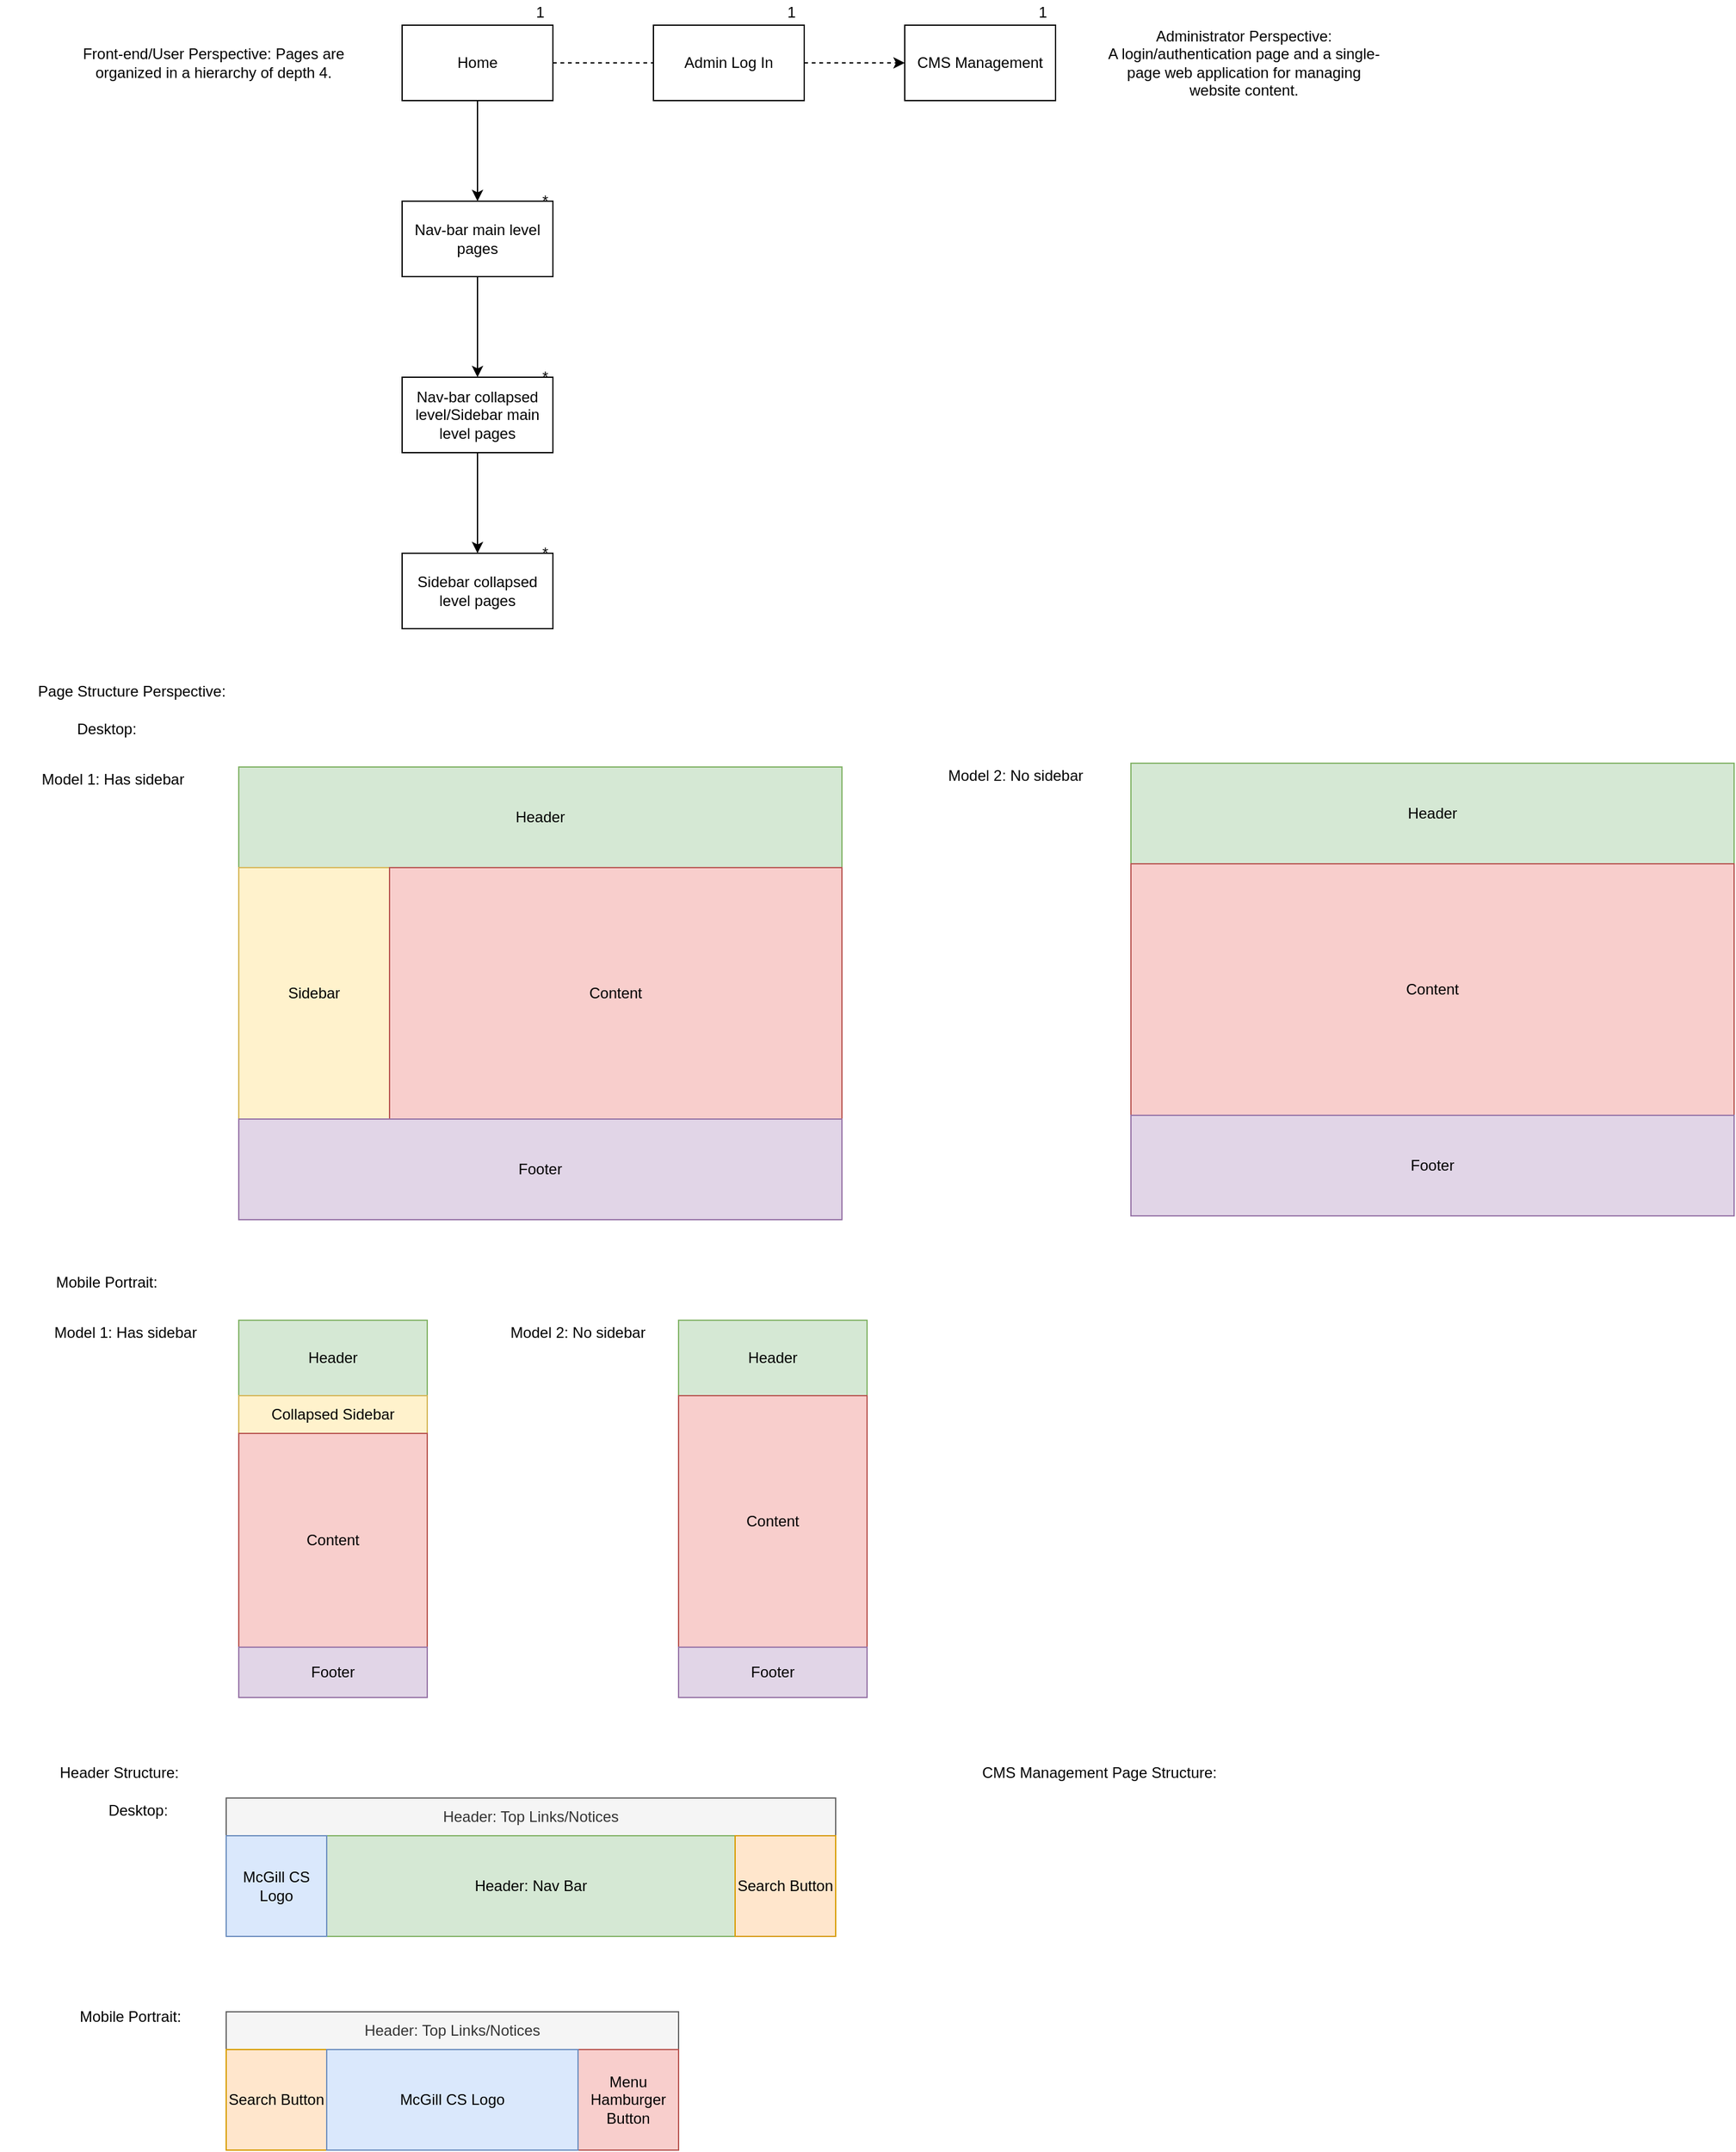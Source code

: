 <mxfile version="13.8.3" type="github">
  <diagram id="QSnDFyake2PTy4IfMd56" name="Page-1">
    <mxGraphModel dx="782" dy="437" grid="1" gridSize="10" guides="1" tooltips="1" connect="1" arrows="1" fold="1" page="1" pageScale="1" pageWidth="1169" pageHeight="1654" math="0" shadow="0">
      <root>
        <mxCell id="0" />
        <mxCell id="1" parent="0" />
        <mxCell id="RUTWPTI_gtGOaxQETF4y-32" value="" style="edgeStyle=orthogonalEdgeStyle;rounded=0;orthogonalLoop=1;jettySize=auto;html=1;" parent="1" source="RUTWPTI_gtGOaxQETF4y-24" target="RUTWPTI_gtGOaxQETF4y-31" edge="1">
          <mxGeometry relative="1" as="geometry" />
        </mxCell>
        <mxCell id="RUTWPTI_gtGOaxQETF4y-46" value="" style="edgeStyle=orthogonalEdgeStyle;rounded=0;orthogonalLoop=1;jettySize=auto;html=1;endArrow=none;endFill=0;dashed=1;" parent="1" source="RUTWPTI_gtGOaxQETF4y-24" target="RUTWPTI_gtGOaxQETF4y-45" edge="1">
          <mxGeometry relative="1" as="geometry" />
        </mxCell>
        <mxCell id="RUTWPTI_gtGOaxQETF4y-24" value="Home" style="rounded=0;whiteSpace=wrap;html=1;" parent="1" vertex="1">
          <mxGeometry x="320" y="60" width="120" height="60" as="geometry" />
        </mxCell>
        <mxCell id="RUTWPTI_gtGOaxQETF4y-37" value="" style="edgeStyle=orthogonalEdgeStyle;rounded=0;orthogonalLoop=1;jettySize=auto;html=1;" parent="1" source="RUTWPTI_gtGOaxQETF4y-31" target="RUTWPTI_gtGOaxQETF4y-36" edge="1">
          <mxGeometry relative="1" as="geometry" />
        </mxCell>
        <mxCell id="RUTWPTI_gtGOaxQETF4y-31" value="Nav-bar main level pages" style="rounded=0;whiteSpace=wrap;html=1;" parent="1" vertex="1">
          <mxGeometry x="320" y="200" width="120" height="60" as="geometry" />
        </mxCell>
        <mxCell id="RUTWPTI_gtGOaxQETF4y-35" value="*" style="text;html=1;strokeColor=none;fillColor=none;align=center;verticalAlign=middle;whiteSpace=wrap;rounded=0;" parent="1" vertex="1">
          <mxGeometry x="414" y="190" width="40" height="20" as="geometry" />
        </mxCell>
        <mxCell id="RUTWPTI_gtGOaxQETF4y-41" value="" style="edgeStyle=orthogonalEdgeStyle;rounded=0;orthogonalLoop=1;jettySize=auto;html=1;" parent="1" source="RUTWPTI_gtGOaxQETF4y-36" target="RUTWPTI_gtGOaxQETF4y-40" edge="1">
          <mxGeometry relative="1" as="geometry" />
        </mxCell>
        <mxCell id="RUTWPTI_gtGOaxQETF4y-36" value="Nav-bar collapsed level/Sidebar main level pages" style="rounded=0;whiteSpace=wrap;html=1;" parent="1" vertex="1">
          <mxGeometry x="320" y="340" width="120" height="60" as="geometry" />
        </mxCell>
        <mxCell id="RUTWPTI_gtGOaxQETF4y-38" value="1" style="text;html=1;strokeColor=none;fillColor=none;align=center;verticalAlign=middle;whiteSpace=wrap;rounded=0;" parent="1" vertex="1">
          <mxGeometry x="610" y="40" width="40" height="20" as="geometry" />
        </mxCell>
        <mxCell id="RUTWPTI_gtGOaxQETF4y-39" value="*" style="text;html=1;strokeColor=none;fillColor=none;align=center;verticalAlign=middle;whiteSpace=wrap;rounded=0;" parent="1" vertex="1">
          <mxGeometry x="414" y="330" width="40" height="20" as="geometry" />
        </mxCell>
        <mxCell id="RUTWPTI_gtGOaxQETF4y-40" value="Sidebar collapsed level pages" style="rounded=0;whiteSpace=wrap;html=1;" parent="1" vertex="1">
          <mxGeometry x="320" y="480" width="120" height="60" as="geometry" />
        </mxCell>
        <mxCell id="RUTWPTI_gtGOaxQETF4y-42" value="*" style="text;html=1;strokeColor=none;fillColor=none;align=center;verticalAlign=middle;whiteSpace=wrap;rounded=0;" parent="1" vertex="1">
          <mxGeometry x="414" y="470" width="40" height="20" as="geometry" />
        </mxCell>
        <mxCell id="RUTWPTI_gtGOaxQETF4y-43" value="Front-end/User Perspective: Pages are organized in a hierarchy of depth 4." style="text;html=1;strokeColor=none;fillColor=none;align=center;verticalAlign=middle;whiteSpace=wrap;rounded=0;" parent="1" vertex="1">
          <mxGeometry x="40" y="80" width="260" height="20" as="geometry" />
        </mxCell>
        <mxCell id="RUTWPTI_gtGOaxQETF4y-44" value="Administrator Perspective:&lt;br&gt;A login/authentication page and a single-page web application for managing website content." style="text;html=1;strokeColor=none;fillColor=none;align=center;verticalAlign=middle;whiteSpace=wrap;rounded=0;" parent="1" vertex="1">
          <mxGeometry x="880" y="55" width="220" height="70" as="geometry" />
        </mxCell>
        <mxCell id="RUTWPTI_gtGOaxQETF4y-48" value="" style="edgeStyle=orthogonalEdgeStyle;rounded=0;orthogonalLoop=1;jettySize=auto;html=1;dashed=1;" parent="1" source="RUTWPTI_gtGOaxQETF4y-45" target="RUTWPTI_gtGOaxQETF4y-47" edge="1">
          <mxGeometry relative="1" as="geometry" />
        </mxCell>
        <mxCell id="RUTWPTI_gtGOaxQETF4y-45" value="Admin Log In" style="rounded=0;whiteSpace=wrap;html=1;" parent="1" vertex="1">
          <mxGeometry x="520" y="60" width="120" height="60" as="geometry" />
        </mxCell>
        <mxCell id="RUTWPTI_gtGOaxQETF4y-47" value="CMS Management" style="rounded=0;whiteSpace=wrap;html=1;" parent="1" vertex="1">
          <mxGeometry x="720" y="60" width="120" height="60" as="geometry" />
        </mxCell>
        <mxCell id="RUTWPTI_gtGOaxQETF4y-49" value="1" style="text;html=1;strokeColor=none;fillColor=none;align=center;verticalAlign=middle;whiteSpace=wrap;rounded=0;" parent="1" vertex="1">
          <mxGeometry x="410" y="40" width="40" height="20" as="geometry" />
        </mxCell>
        <mxCell id="RUTWPTI_gtGOaxQETF4y-50" value="1" style="text;html=1;strokeColor=none;fillColor=none;align=center;verticalAlign=middle;whiteSpace=wrap;rounded=0;" parent="1" vertex="1">
          <mxGeometry x="810" y="40" width="40" height="20" as="geometry" />
        </mxCell>
        <mxCell id="RUTWPTI_gtGOaxQETF4y-51" value="Page Structure Perspective:" style="text;html=1;strokeColor=none;fillColor=none;align=center;verticalAlign=middle;whiteSpace=wrap;rounded=0;" parent="1" vertex="1">
          <mxGeometry y="580" width="210" height="20" as="geometry" />
        </mxCell>
        <mxCell id="RUTWPTI_gtGOaxQETF4y-53" value="Desktop:" style="text;html=1;strokeColor=none;fillColor=none;align=center;verticalAlign=middle;whiteSpace=wrap;rounded=0;" parent="1" vertex="1">
          <mxGeometry x="50" y="610" width="70" height="20" as="geometry" />
        </mxCell>
        <mxCell id="RUTWPTI_gtGOaxQETF4y-55" value="Model 1: Has sidebar" style="text;html=1;strokeColor=none;fillColor=none;align=center;verticalAlign=middle;whiteSpace=wrap;rounded=0;" parent="1" vertex="1">
          <mxGeometry x="10" y="650" width="160" height="20" as="geometry" />
        </mxCell>
        <mxCell id="RUTWPTI_gtGOaxQETF4y-63" value="Model 2: No sidebar&amp;nbsp;" style="text;html=1;strokeColor=none;fillColor=none;align=center;verticalAlign=middle;whiteSpace=wrap;rounded=0;" parent="1" vertex="1">
          <mxGeometry x="730" y="647" width="160" height="20" as="geometry" />
        </mxCell>
        <mxCell id="RUTWPTI_gtGOaxQETF4y-64" value="" style="group" parent="1" vertex="1" connectable="0">
          <mxGeometry x="190" y="650" width="480" height="360" as="geometry" />
        </mxCell>
        <mxCell id="RUTWPTI_gtGOaxQETF4y-52" value="" style="rounded=0;whiteSpace=wrap;html=1;" parent="RUTWPTI_gtGOaxQETF4y-64" vertex="1">
          <mxGeometry width="480" height="360" as="geometry" />
        </mxCell>
        <mxCell id="RUTWPTI_gtGOaxQETF4y-57" value="Header" style="rounded=0;whiteSpace=wrap;html=1;fillColor=#d5e8d4;strokeColor=#82b366;" parent="RUTWPTI_gtGOaxQETF4y-64" vertex="1">
          <mxGeometry width="480" height="80" as="geometry" />
        </mxCell>
        <mxCell id="RUTWPTI_gtGOaxQETF4y-58" value="" style="rounded=0;whiteSpace=wrap;html=1;" parent="RUTWPTI_gtGOaxQETF4y-64" vertex="1">
          <mxGeometry y="80" width="480" height="190" as="geometry" />
        </mxCell>
        <mxCell id="RUTWPTI_gtGOaxQETF4y-59" value="Sidebar" style="rounded=0;whiteSpace=wrap;html=1;fillColor=#fff2cc;strokeColor=#d6b656;" parent="RUTWPTI_gtGOaxQETF4y-64" vertex="1">
          <mxGeometry y="80" width="120" height="200" as="geometry" />
        </mxCell>
        <mxCell id="RUTWPTI_gtGOaxQETF4y-60" value="Content" style="rounded=0;whiteSpace=wrap;html=1;fillColor=#f8cecc;strokeColor=#b85450;" parent="RUTWPTI_gtGOaxQETF4y-64" vertex="1">
          <mxGeometry x="120" y="80" width="360" height="200" as="geometry" />
        </mxCell>
        <mxCell id="RUTWPTI_gtGOaxQETF4y-62" value="Footer" style="rounded=0;whiteSpace=wrap;html=1;fillColor=#e1d5e7;strokeColor=#9673a6;" parent="RUTWPTI_gtGOaxQETF4y-64" vertex="1">
          <mxGeometry y="280" width="480" height="80" as="geometry" />
        </mxCell>
        <mxCell id="RUTWPTI_gtGOaxQETF4y-65" value="" style="group" parent="1" vertex="1" connectable="0">
          <mxGeometry x="900" y="647" width="480" height="360" as="geometry" />
        </mxCell>
        <mxCell id="RUTWPTI_gtGOaxQETF4y-66" value="" style="rounded=0;whiteSpace=wrap;html=1;" parent="RUTWPTI_gtGOaxQETF4y-65" vertex="1">
          <mxGeometry width="480" height="360" as="geometry" />
        </mxCell>
        <mxCell id="RUTWPTI_gtGOaxQETF4y-67" value="Header" style="rounded=0;whiteSpace=wrap;html=1;fillColor=#d5e8d4;strokeColor=#82b366;" parent="RUTWPTI_gtGOaxQETF4y-65" vertex="1">
          <mxGeometry width="480" height="80" as="geometry" />
        </mxCell>
        <mxCell id="RUTWPTI_gtGOaxQETF4y-68" value="" style="rounded=0;whiteSpace=wrap;html=1;" parent="RUTWPTI_gtGOaxQETF4y-65" vertex="1">
          <mxGeometry y="80" width="480" height="190" as="geometry" />
        </mxCell>
        <mxCell id="RUTWPTI_gtGOaxQETF4y-70" value="Content" style="rounded=0;whiteSpace=wrap;html=1;fillColor=#f8cecc;strokeColor=#b85450;" parent="RUTWPTI_gtGOaxQETF4y-65" vertex="1">
          <mxGeometry y="80" width="480" height="200" as="geometry" />
        </mxCell>
        <mxCell id="RUTWPTI_gtGOaxQETF4y-71" value="Footer" style="rounded=0;whiteSpace=wrap;html=1;fillColor=#e1d5e7;strokeColor=#9673a6;" parent="RUTWPTI_gtGOaxQETF4y-65" vertex="1">
          <mxGeometry y="280" width="480" height="80" as="geometry" />
        </mxCell>
        <mxCell id="RUTWPTI_gtGOaxQETF4y-72" value="Mobile Portrait:" style="text;html=1;strokeColor=none;fillColor=none;align=center;verticalAlign=middle;whiteSpace=wrap;rounded=0;" parent="1" vertex="1">
          <mxGeometry x="25" y="1050" width="120" height="20" as="geometry" />
        </mxCell>
        <mxCell id="RUTWPTI_gtGOaxQETF4y-74" value="Model 1: Has sidebar" style="text;html=1;strokeColor=none;fillColor=none;align=center;verticalAlign=middle;whiteSpace=wrap;rounded=0;" parent="1" vertex="1">
          <mxGeometry x="10" y="1090" width="180" height="20" as="geometry" />
        </mxCell>
        <mxCell id="RUTWPTI_gtGOaxQETF4y-79" value="" style="group" parent="1" vertex="1" connectable="0">
          <mxGeometry x="190" y="1090" width="150" height="300" as="geometry" />
        </mxCell>
        <mxCell id="RUTWPTI_gtGOaxQETF4y-73" value="" style="rounded=0;whiteSpace=wrap;html=1;" parent="RUTWPTI_gtGOaxQETF4y-79" vertex="1">
          <mxGeometry width="150" height="300" as="geometry" />
        </mxCell>
        <mxCell id="RUTWPTI_gtGOaxQETF4y-75" value="Header" style="rounded=0;whiteSpace=wrap;html=1;fillColor=#d5e8d4;strokeColor=#82b366;" parent="RUTWPTI_gtGOaxQETF4y-79" vertex="1">
          <mxGeometry width="150" height="60" as="geometry" />
        </mxCell>
        <mxCell id="RUTWPTI_gtGOaxQETF4y-76" value="Collapsed Sidebar" style="rounded=0;whiteSpace=wrap;html=1;fillColor=#fff2cc;strokeColor=#d6b656;" parent="RUTWPTI_gtGOaxQETF4y-79" vertex="1">
          <mxGeometry y="60" width="150" height="30" as="geometry" />
        </mxCell>
        <mxCell id="RUTWPTI_gtGOaxQETF4y-77" value="Content" style="rounded=0;whiteSpace=wrap;html=1;fillColor=#f8cecc;strokeColor=#b85450;" parent="RUTWPTI_gtGOaxQETF4y-79" vertex="1">
          <mxGeometry y="90" width="150" height="170" as="geometry" />
        </mxCell>
        <mxCell id="RUTWPTI_gtGOaxQETF4y-78" value="Footer" style="rounded=0;whiteSpace=wrap;html=1;fillColor=#e1d5e7;strokeColor=#9673a6;" parent="RUTWPTI_gtGOaxQETF4y-79" vertex="1">
          <mxGeometry y="260" width="150" height="40" as="geometry" />
        </mxCell>
        <mxCell id="RUTWPTI_gtGOaxQETF4y-80" value="Model 2: No sidebar" style="text;html=1;strokeColor=none;fillColor=none;align=center;verticalAlign=middle;whiteSpace=wrap;rounded=0;" parent="1" vertex="1">
          <mxGeometry x="370" y="1090" width="180" height="20" as="geometry" />
        </mxCell>
        <mxCell id="RUTWPTI_gtGOaxQETF4y-81" value="" style="group" parent="1" vertex="1" connectable="0">
          <mxGeometry x="540" y="1090" width="150" height="300" as="geometry" />
        </mxCell>
        <mxCell id="RUTWPTI_gtGOaxQETF4y-82" value="" style="rounded=0;whiteSpace=wrap;html=1;" parent="RUTWPTI_gtGOaxQETF4y-81" vertex="1">
          <mxGeometry width="150" height="300" as="geometry" />
        </mxCell>
        <mxCell id="RUTWPTI_gtGOaxQETF4y-83" value="Header" style="rounded=0;whiteSpace=wrap;html=1;fillColor=#d5e8d4;strokeColor=#82b366;" parent="RUTWPTI_gtGOaxQETF4y-81" vertex="1">
          <mxGeometry width="150" height="60" as="geometry" />
        </mxCell>
        <mxCell id="RUTWPTI_gtGOaxQETF4y-85" value="Content" style="rounded=0;whiteSpace=wrap;html=1;fillColor=#f8cecc;strokeColor=#b85450;" parent="RUTWPTI_gtGOaxQETF4y-81" vertex="1">
          <mxGeometry y="60" width="150" height="200" as="geometry" />
        </mxCell>
        <mxCell id="RUTWPTI_gtGOaxQETF4y-86" value="Footer" style="rounded=0;whiteSpace=wrap;html=1;fillColor=#e1d5e7;strokeColor=#9673a6;" parent="RUTWPTI_gtGOaxQETF4y-81" vertex="1">
          <mxGeometry y="260" width="150" height="40" as="geometry" />
        </mxCell>
        <mxCell id="RUTWPTI_gtGOaxQETF4y-87" value="Header Structure:" style="text;html=1;strokeColor=none;fillColor=none;align=center;verticalAlign=middle;whiteSpace=wrap;rounded=0;" parent="1" vertex="1">
          <mxGeometry x="10" y="1440" width="170" height="20" as="geometry" />
        </mxCell>
        <mxCell id="_HRSOLiywuqGR6BwUoaZ-6" value="Desktop:" style="text;html=1;strokeColor=none;fillColor=none;align=center;verticalAlign=middle;whiteSpace=wrap;rounded=0;" vertex="1" parent="1">
          <mxGeometry x="75" y="1470" width="70" height="20" as="geometry" />
        </mxCell>
        <mxCell id="_HRSOLiywuqGR6BwUoaZ-8" value="Mobile Portrait:&amp;nbsp;" style="text;html=1;strokeColor=none;fillColor=none;align=center;verticalAlign=middle;whiteSpace=wrap;rounded=0;" vertex="1" parent="1">
          <mxGeometry x="52.5" y="1634" width="105" height="20" as="geometry" />
        </mxCell>
        <mxCell id="_HRSOLiywuqGR6BwUoaZ-10" value="" style="group" vertex="1" connectable="0" parent="1">
          <mxGeometry x="180" y="1470" width="485" height="110" as="geometry" />
        </mxCell>
        <mxCell id="_HRSOLiywuqGR6BwUoaZ-1" value="" style="rounded=0;whiteSpace=wrap;html=1;" vertex="1" parent="_HRSOLiywuqGR6BwUoaZ-10">
          <mxGeometry width="485" height="110" as="geometry" />
        </mxCell>
        <mxCell id="_HRSOLiywuqGR6BwUoaZ-2" value="Header: Top Links/Notices" style="rounded=0;whiteSpace=wrap;html=1;fillColor=#f5f5f5;strokeColor=#666666;fontColor=#333333;" vertex="1" parent="_HRSOLiywuqGR6BwUoaZ-10">
          <mxGeometry width="485" height="30" as="geometry" />
        </mxCell>
        <mxCell id="_HRSOLiywuqGR6BwUoaZ-3" value="Header: Nav Bar" style="rounded=0;whiteSpace=wrap;html=1;fillColor=#d5e8d4;strokeColor=#82b366;" vertex="1" parent="_HRSOLiywuqGR6BwUoaZ-10">
          <mxGeometry x="80" y="30" width="325" height="80" as="geometry" />
        </mxCell>
        <mxCell id="_HRSOLiywuqGR6BwUoaZ-5" value="Search Button" style="rounded=0;whiteSpace=wrap;html=1;fillColor=#ffe6cc;strokeColor=#d79b00;" vertex="1" parent="_HRSOLiywuqGR6BwUoaZ-10">
          <mxGeometry x="405" y="30" width="80" height="80" as="geometry" />
        </mxCell>
        <mxCell id="_HRSOLiywuqGR6BwUoaZ-9" value="McGill CS Logo" style="rounded=0;whiteSpace=wrap;html=1;fillColor=#dae8fc;strokeColor=#6c8ebf;" vertex="1" parent="_HRSOLiywuqGR6BwUoaZ-10">
          <mxGeometry y="30" width="80" height="80" as="geometry" />
        </mxCell>
        <mxCell id="_HRSOLiywuqGR6BwUoaZ-11" value="" style="group" vertex="1" connectable="0" parent="1">
          <mxGeometry x="180" y="1640" width="485" height="110" as="geometry" />
        </mxCell>
        <mxCell id="_HRSOLiywuqGR6BwUoaZ-13" value="Header: Top Links/Notices" style="rounded=0;whiteSpace=wrap;html=1;fillColor=#f5f5f5;strokeColor=#666666;fontColor=#333333;" vertex="1" parent="_HRSOLiywuqGR6BwUoaZ-11">
          <mxGeometry width="360" height="30" as="geometry" />
        </mxCell>
        <mxCell id="_HRSOLiywuqGR6BwUoaZ-15" value="Menu Hamburger Button" style="rounded=0;whiteSpace=wrap;html=1;fillColor=#f8cecc;strokeColor=#b85450;" vertex="1" parent="_HRSOLiywuqGR6BwUoaZ-11">
          <mxGeometry x="280" y="30" width="80" height="80" as="geometry" />
        </mxCell>
        <mxCell id="_HRSOLiywuqGR6BwUoaZ-17" value="Search Button" style="rounded=0;whiteSpace=wrap;html=1;fillColor=#ffe6cc;strokeColor=#d79b00;" vertex="1" parent="_HRSOLiywuqGR6BwUoaZ-11">
          <mxGeometry y="30" width="80" height="80" as="geometry" />
        </mxCell>
        <mxCell id="_HRSOLiywuqGR6BwUoaZ-18" value="McGill CS Logo" style="rounded=0;whiteSpace=wrap;html=1;fillColor=#dae8fc;strokeColor=#6c8ebf;" vertex="1" parent="_HRSOLiywuqGR6BwUoaZ-11">
          <mxGeometry x="80" y="30" width="200" height="80" as="geometry" />
        </mxCell>
        <mxCell id="_HRSOLiywuqGR6BwUoaZ-19" value="CMS Management Page Structure:" style="text;html=1;strokeColor=none;fillColor=none;align=center;verticalAlign=middle;whiteSpace=wrap;rounded=0;" vertex="1" parent="1">
          <mxGeometry x="780" y="1440" width="190" height="20" as="geometry" />
        </mxCell>
      </root>
    </mxGraphModel>
  </diagram>
</mxfile>
